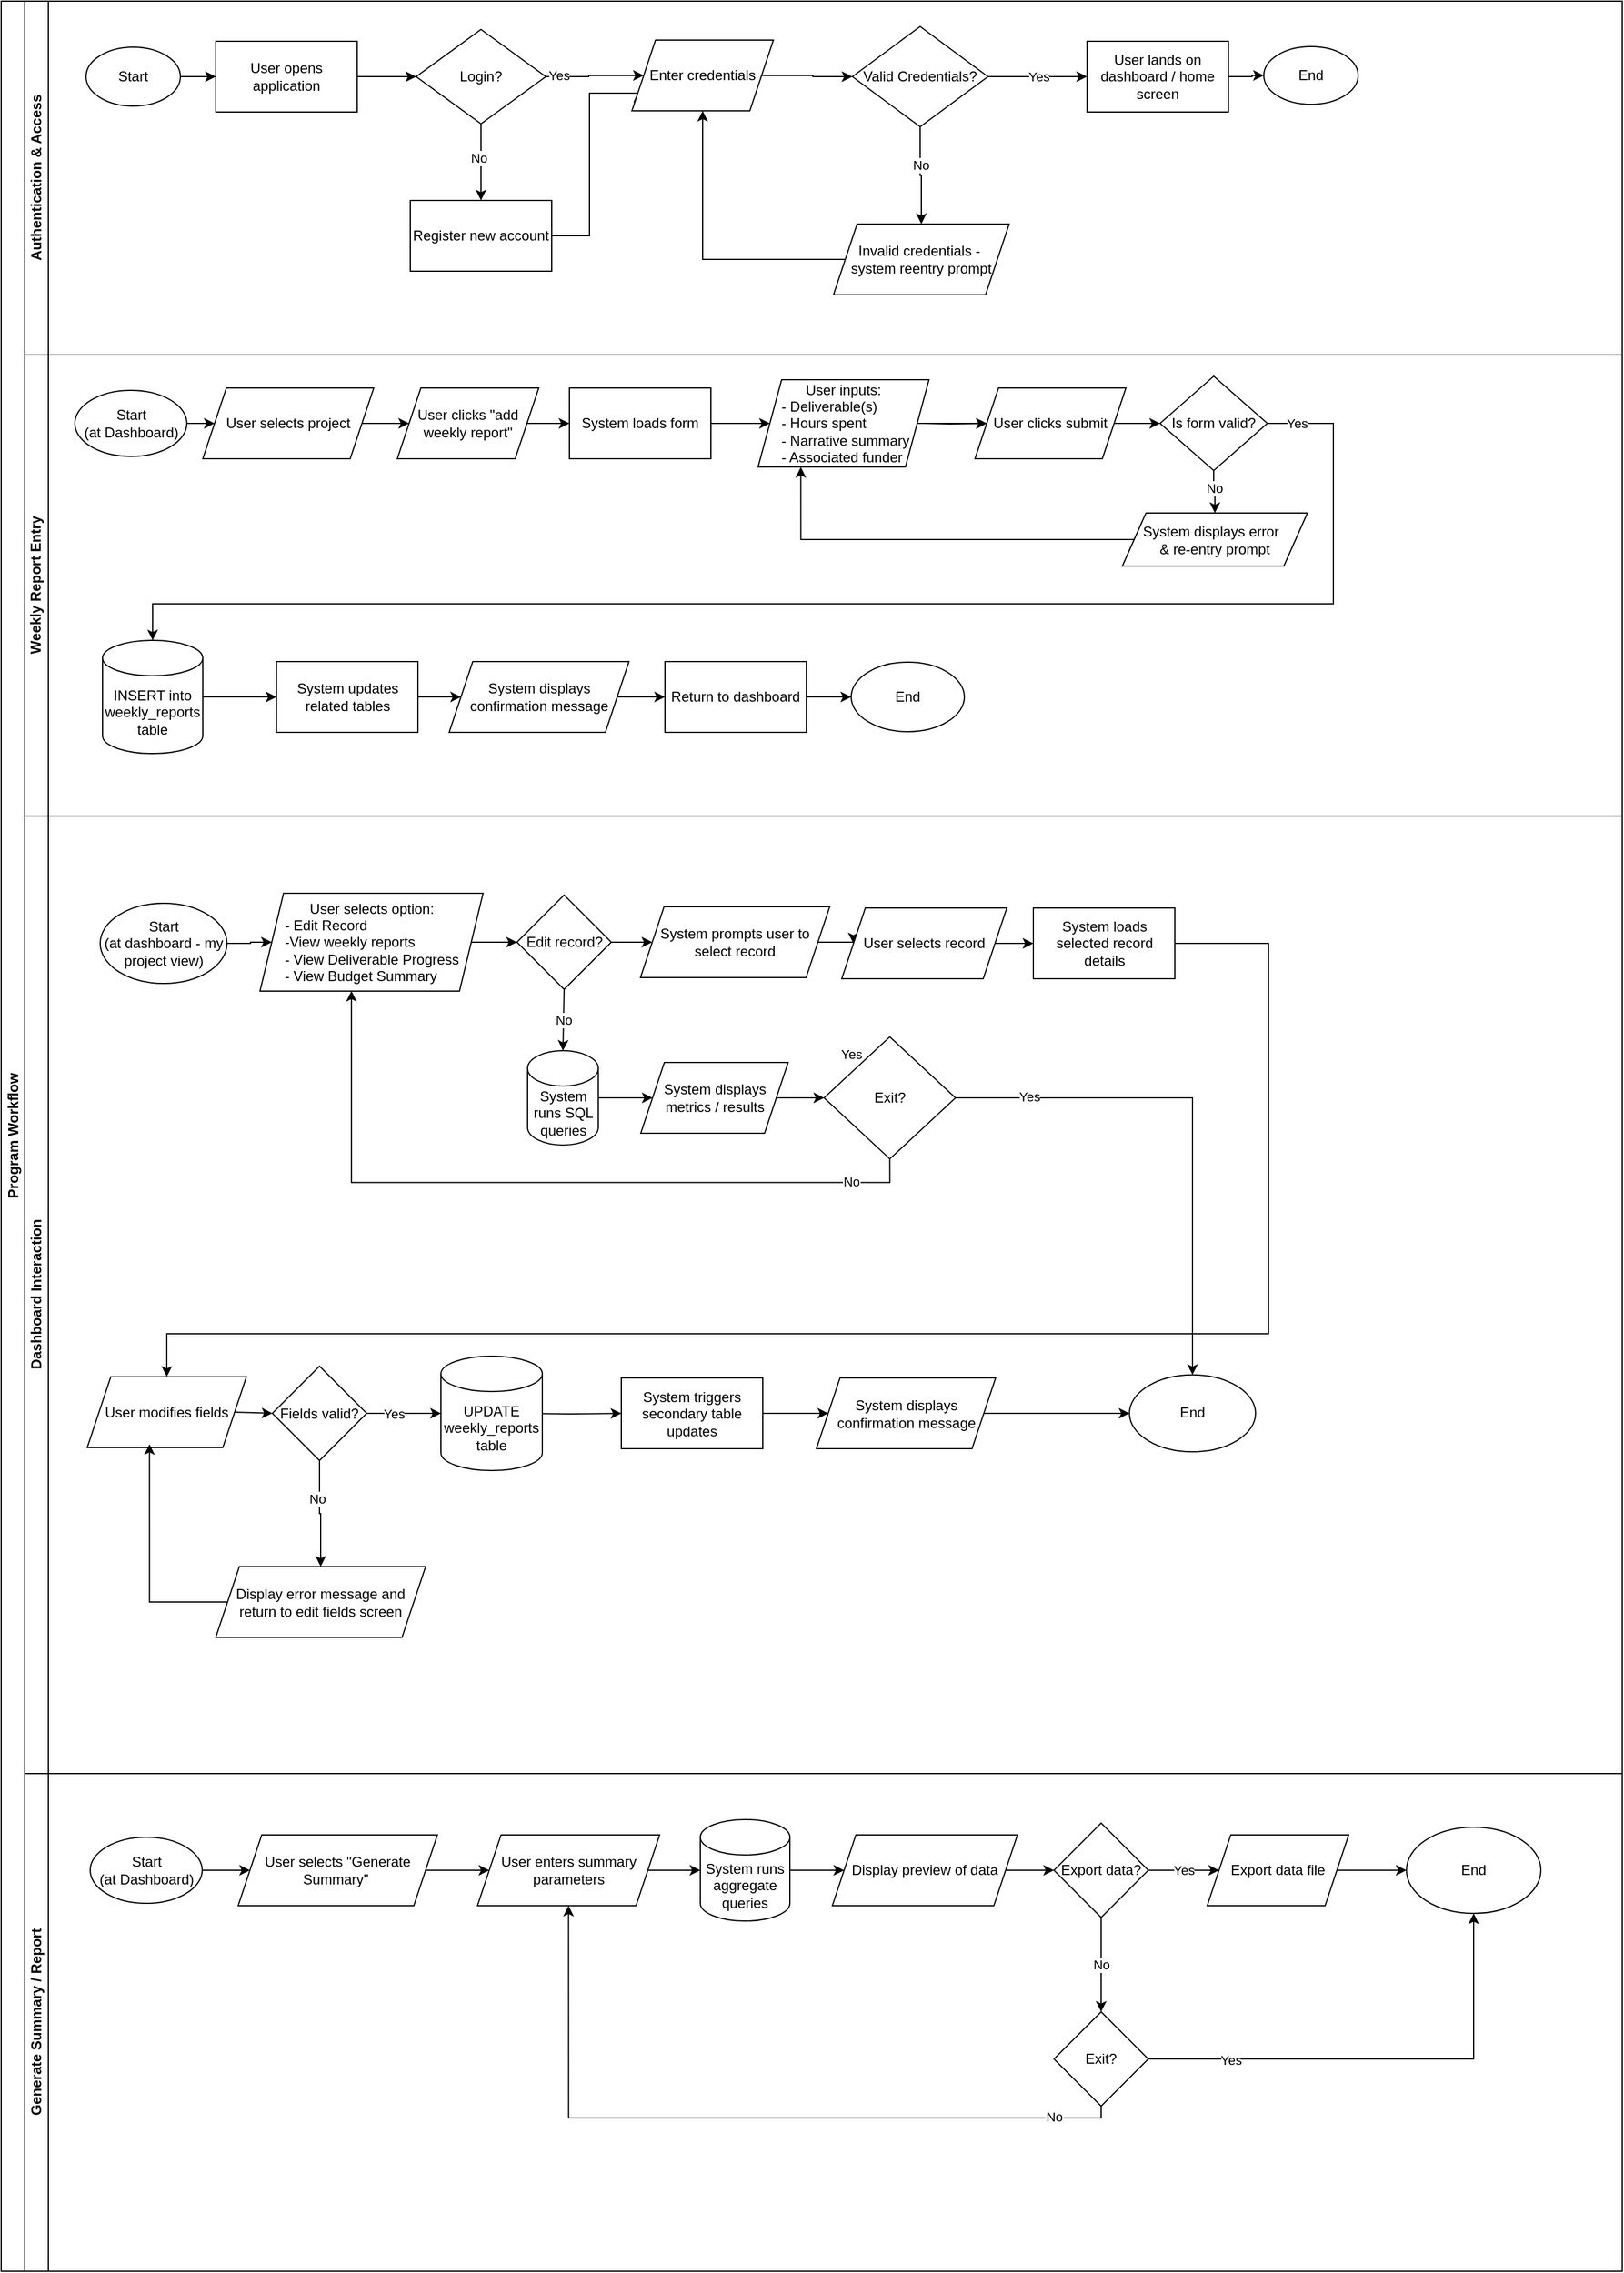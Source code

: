 <mxfile version="28.2.7">
  <diagram name="Page-1" id="74e2e168-ea6b-b213-b513-2b3c1d86103e">
    <mxGraphModel grid="0" page="0" gridSize="10" guides="1" tooltips="1" connect="1" arrows="1" fold="1" pageScale="1" pageWidth="1100" pageHeight="850" background="none" math="0" shadow="0">
      <root>
        <mxCell id="0" />
        <mxCell id="1" parent="0" />
        <mxCell id="f1sgb6Pg4Vq6_ZcBjjM3-3" value="" style="edgeStyle=orthogonalEdgeStyle;rounded=0;orthogonalLoop=1;jettySize=auto;html=1;" edge="1" parent="1" source="f1sgb6Pg4Vq6_ZcBjjM3-1" target="f1sgb6Pg4Vq6_ZcBjjM3-2">
          <mxGeometry relative="1" as="geometry" />
        </mxCell>
        <mxCell id="f1sgb6Pg4Vq6_ZcBjjM3-1" value="Start" style="ellipse;whiteSpace=wrap;html=1;" vertex="1" parent="1">
          <mxGeometry y="-770" width="80" height="50" as="geometry" />
        </mxCell>
        <mxCell id="f1sgb6Pg4Vq6_ZcBjjM3-5" value="" style="edgeStyle=orthogonalEdgeStyle;rounded=0;orthogonalLoop=1;jettySize=auto;html=1;" edge="1" parent="1" source="f1sgb6Pg4Vq6_ZcBjjM3-2" target="f1sgb6Pg4Vq6_ZcBjjM3-4">
          <mxGeometry relative="1" as="geometry" />
        </mxCell>
        <mxCell id="f1sgb6Pg4Vq6_ZcBjjM3-2" value="User opens application" style="whiteSpace=wrap;html=1;" vertex="1" parent="1">
          <mxGeometry x="110" y="-775" width="120" height="60" as="geometry" />
        </mxCell>
        <mxCell id="f1sgb6Pg4Vq6_ZcBjjM3-7" value="" style="edgeStyle=orthogonalEdgeStyle;rounded=0;orthogonalLoop=1;jettySize=auto;html=1;entryX=0;entryY=0.5;entryDx=0;entryDy=0;" edge="1" parent="1" source="f1sgb6Pg4Vq6_ZcBjjM3-4" target="f1sgb6Pg4Vq6_ZcBjjM3-67">
          <mxGeometry relative="1" as="geometry">
            <mxPoint x="480" y="-745.0" as="targetPoint" />
          </mxGeometry>
        </mxCell>
        <mxCell id="f1sgb6Pg4Vq6_ZcBjjM3-11" value="Yes" style="edgeLabel;html=1;align=center;verticalAlign=middle;resizable=0;points=[];" connectable="0" vertex="1" parent="f1sgb6Pg4Vq6_ZcBjjM3-7">
          <mxGeometry x="-0.097" relative="1" as="geometry">
            <mxPoint x="-26" as="offset" />
          </mxGeometry>
        </mxCell>
        <mxCell id="f1sgb6Pg4Vq6_ZcBjjM3-9" value="" style="edgeStyle=orthogonalEdgeStyle;rounded=0;orthogonalLoop=1;jettySize=auto;html=1;" edge="1" parent="1" source="f1sgb6Pg4Vq6_ZcBjjM3-4" target="f1sgb6Pg4Vq6_ZcBjjM3-8">
          <mxGeometry relative="1" as="geometry" />
        </mxCell>
        <mxCell id="f1sgb6Pg4Vq6_ZcBjjM3-10" value="No" style="edgeLabel;html=1;align=center;verticalAlign=middle;resizable=0;points=[];" connectable="0" vertex="1" parent="f1sgb6Pg4Vq6_ZcBjjM3-9">
          <mxGeometry x="-0.101" y="-2" relative="1" as="geometry">
            <mxPoint as="offset" />
          </mxGeometry>
        </mxCell>
        <mxCell id="f1sgb6Pg4Vq6_ZcBjjM3-4" value="Login?" style="rhombus;whiteSpace=wrap;html=1;" vertex="1" parent="1">
          <mxGeometry x="280" y="-785" width="110" height="80" as="geometry" />
        </mxCell>
        <mxCell id="f1sgb6Pg4Vq6_ZcBjjM3-15" value="" style="edgeStyle=orthogonalEdgeStyle;rounded=0;orthogonalLoop=1;jettySize=auto;html=1;exitX=1;exitY=0.5;exitDx=0;exitDy=0;" edge="1" parent="1" source="f1sgb6Pg4Vq6_ZcBjjM3-67" target="f1sgb6Pg4Vq6_ZcBjjM3-14">
          <mxGeometry relative="1" as="geometry">
            <mxPoint x="600" y="-745.0" as="sourcePoint" />
          </mxGeometry>
        </mxCell>
        <mxCell id="f1sgb6Pg4Vq6_ZcBjjM3-8" value="Register new account" style="whiteSpace=wrap;html=1;" vertex="1" parent="1">
          <mxGeometry x="275" y="-640" width="120" height="60" as="geometry" />
        </mxCell>
        <mxCell id="f1sgb6Pg4Vq6_ZcBjjM3-20" value="" style="edgeStyle=orthogonalEdgeStyle;rounded=0;orthogonalLoop=1;jettySize=auto;html=1;exitX=0.5;exitY=1;exitDx=0;exitDy=0;" edge="1" parent="1" source="f1sgb6Pg4Vq6_ZcBjjM3-14" target="f1sgb6Pg4Vq6_ZcBjjM3-19">
          <mxGeometry relative="1" as="geometry">
            <mxPoint x="740" y="-690" as="sourcePoint" />
            <Array as="points" />
          </mxGeometry>
        </mxCell>
        <mxCell id="f1sgb6Pg4Vq6_ZcBjjM3-22" value="No" style="edgeLabel;html=1;align=center;verticalAlign=middle;resizable=0;points=[];" connectable="0" vertex="1" parent="f1sgb6Pg4Vq6_ZcBjjM3-20">
          <mxGeometry x="-0.048" y="1" relative="1" as="geometry">
            <mxPoint x="-1" y="-7" as="offset" />
          </mxGeometry>
        </mxCell>
        <mxCell id="f1sgb6Pg4Vq6_ZcBjjM3-24" value="" style="edgeStyle=orthogonalEdgeStyle;rounded=0;orthogonalLoop=1;jettySize=auto;html=1;" edge="1" parent="1" source="f1sgb6Pg4Vq6_ZcBjjM3-14" target="f1sgb6Pg4Vq6_ZcBjjM3-16">
          <mxGeometry relative="1" as="geometry" />
        </mxCell>
        <mxCell id="f1sgb6Pg4Vq6_ZcBjjM3-25" value="Yes" style="edgeLabel;html=1;align=center;verticalAlign=middle;resizable=0;points=[];" connectable="0" vertex="1" parent="f1sgb6Pg4Vq6_ZcBjjM3-24">
          <mxGeometry x="0.016" relative="1" as="geometry">
            <mxPoint as="offset" />
          </mxGeometry>
        </mxCell>
        <mxCell id="f1sgb6Pg4Vq6_ZcBjjM3-14" value="Valid Credentials?" style="rhombus;whiteSpace=wrap;html=1;" vertex="1" parent="1">
          <mxGeometry x="650" y="-787.5" width="115" height="85" as="geometry" />
        </mxCell>
        <mxCell id="f1sgb6Pg4Vq6_ZcBjjM3-73" value="" style="edgeStyle=orthogonalEdgeStyle;rounded=0;orthogonalLoop=1;jettySize=auto;html=1;" edge="1" parent="1" source="f1sgb6Pg4Vq6_ZcBjjM3-16" target="f1sgb6Pg4Vq6_ZcBjjM3-72">
          <mxGeometry relative="1" as="geometry" />
        </mxCell>
        <mxCell id="f1sgb6Pg4Vq6_ZcBjjM3-16" value="User lands on dashboard / home screen" style="whiteSpace=wrap;html=1;" vertex="1" parent="1">
          <mxGeometry x="849" y="-775" width="120" height="60" as="geometry" />
        </mxCell>
        <mxCell id="f1sgb6Pg4Vq6_ZcBjjM3-19" value="Invalid credentials -&amp;nbsp;&lt;div&gt;system reentry prompt&lt;/div&gt;" style="whiteSpace=wrap;html=1;shape=parallelogram;perimeter=parallelogramPerimeter;fixedSize=1;" vertex="1" parent="1">
          <mxGeometry x="634" y="-620" width="149" height="60" as="geometry" />
        </mxCell>
        <mxCell id="f1sgb6Pg4Vq6_ZcBjjM3-21" value="" style="endArrow=classic;html=1;rounded=0;exitX=0;exitY=0.5;exitDx=0;exitDy=0;edgeStyle=orthogonalEdgeStyle;entryX=0.5;entryY=1;entryDx=0;entryDy=0;" edge="1" parent="1" source="f1sgb6Pg4Vq6_ZcBjjM3-19" target="f1sgb6Pg4Vq6_ZcBjjM3-67">
          <mxGeometry width="50" height="50" relative="1" as="geometry">
            <mxPoint x="590" y="-620" as="sourcePoint" />
            <mxPoint x="503" y="-695" as="targetPoint" />
          </mxGeometry>
        </mxCell>
        <mxCell id="f1sgb6Pg4Vq6_ZcBjjM3-23" value="" style="endArrow=classic;html=1;rounded=0;exitX=1;exitY=0.5;exitDx=0;exitDy=0;edgeStyle=orthogonalEdgeStyle;entryX=0;entryY=0.75;entryDx=0;entryDy=0;" edge="1" parent="1" source="f1sgb6Pg4Vq6_ZcBjjM3-8" target="f1sgb6Pg4Vq6_ZcBjjM3-67">
          <mxGeometry width="50" height="50" relative="1" as="geometry">
            <mxPoint x="520" y="-570" as="sourcePoint" />
            <mxPoint x="498" y="-673" as="targetPoint" />
            <Array as="points">
              <mxPoint x="427" y="-610" />
              <mxPoint x="427" y="-731" />
            </Array>
          </mxGeometry>
        </mxCell>
        <mxCell id="f1sgb6Pg4Vq6_ZcBjjM3-27" value="Program Workflow" style="swimlane;childLayout=stackLayout;resizeParent=1;resizeParentMax=0;horizontal=0;startSize=20;horizontalStack=0;html=1;" vertex="1" parent="1">
          <mxGeometry x="-72" y="-809" width="1375" height="1925" as="geometry" />
        </mxCell>
        <mxCell id="f1sgb6Pg4Vq6_ZcBjjM3-28" value="Authentication &amp;amp; Access" style="swimlane;startSize=20;horizontal=0;html=1;" vertex="1" parent="f1sgb6Pg4Vq6_ZcBjjM3-27">
          <mxGeometry x="20" width="1355" height="300" as="geometry" />
        </mxCell>
        <mxCell id="f1sgb6Pg4Vq6_ZcBjjM3-67" value="Enter credentials" style="shape=parallelogram;perimeter=parallelogramPerimeter;whiteSpace=wrap;html=1;fixedSize=1;" vertex="1" parent="f1sgb6Pg4Vq6_ZcBjjM3-28">
          <mxGeometry x="515" y="33" width="120" height="60" as="geometry" />
        </mxCell>
        <mxCell id="f1sgb6Pg4Vq6_ZcBjjM3-72" value="End" style="ellipse;whiteSpace=wrap;html=1;" vertex="1" parent="f1sgb6Pg4Vq6_ZcBjjM3-28">
          <mxGeometry x="1051" y="38.5" width="80" height="49" as="geometry" />
        </mxCell>
        <mxCell id="f1sgb6Pg4Vq6_ZcBjjM3-29" value="Weekly Report Entry" style="swimlane;startSize=20;horizontal=0;html=1;" vertex="1" parent="f1sgb6Pg4Vq6_ZcBjjM3-27">
          <mxGeometry x="20" y="300" width="1355" height="391" as="geometry" />
        </mxCell>
        <mxCell id="f1sgb6Pg4Vq6_ZcBjjM3-35" value="" style="edgeStyle=orthogonalEdgeStyle;rounded=0;orthogonalLoop=1;jettySize=auto;html=1;" edge="1" parent="f1sgb6Pg4Vq6_ZcBjjM3-29" source="f1sgb6Pg4Vq6_ZcBjjM3-33" target="f1sgb6Pg4Vq6_ZcBjjM3-34">
          <mxGeometry relative="1" as="geometry" />
        </mxCell>
        <mxCell id="f1sgb6Pg4Vq6_ZcBjjM3-33" value="Start&lt;div&gt;(at Dashboard)&lt;/div&gt;" style="ellipse;whiteSpace=wrap;html=1;" vertex="1" parent="f1sgb6Pg4Vq6_ZcBjjM3-29">
          <mxGeometry x="42.5" y="30" width="95" height="56" as="geometry" />
        </mxCell>
        <mxCell id="f1sgb6Pg4Vq6_ZcBjjM3-37" value="" style="edgeStyle=orthogonalEdgeStyle;rounded=0;orthogonalLoop=1;jettySize=auto;html=1;" edge="1" parent="f1sgb6Pg4Vq6_ZcBjjM3-29" source="f1sgb6Pg4Vq6_ZcBjjM3-34" target="f1sgb6Pg4Vq6_ZcBjjM3-36">
          <mxGeometry relative="1" as="geometry" />
        </mxCell>
        <mxCell id="f1sgb6Pg4Vq6_ZcBjjM3-34" value="User selects project" style="whiteSpace=wrap;html=1;shape=parallelogram;perimeter=parallelogramPerimeter;fixedSize=1;" vertex="1" parent="f1sgb6Pg4Vq6_ZcBjjM3-29">
          <mxGeometry x="151" y="28" width="145" height="60" as="geometry" />
        </mxCell>
        <mxCell id="f1sgb6Pg4Vq6_ZcBjjM3-43" value="" style="edgeStyle=orthogonalEdgeStyle;rounded=0;orthogonalLoop=1;jettySize=auto;html=1;" edge="1" parent="f1sgb6Pg4Vq6_ZcBjjM3-29" source="f1sgb6Pg4Vq6_ZcBjjM3-36" target="f1sgb6Pg4Vq6_ZcBjjM3-42">
          <mxGeometry relative="1" as="geometry" />
        </mxCell>
        <mxCell id="f1sgb6Pg4Vq6_ZcBjjM3-36" value="User clicks &quot;add weekly report&quot;" style="whiteSpace=wrap;html=1;shape=parallelogram;perimeter=parallelogramPerimeter;fixedSize=1;" vertex="1" parent="f1sgb6Pg4Vq6_ZcBjjM3-29">
          <mxGeometry x="316" y="28" width="120" height="60" as="geometry" />
        </mxCell>
        <mxCell id="f1sgb6Pg4Vq6_ZcBjjM3-45" value="" style="edgeStyle=orthogonalEdgeStyle;rounded=0;orthogonalLoop=1;jettySize=auto;html=1;entryX=0;entryY=0.5;entryDx=0;entryDy=0;" edge="1" parent="f1sgb6Pg4Vq6_ZcBjjM3-29" source="f1sgb6Pg4Vq6_ZcBjjM3-42" target="f1sgb6Pg4Vq6_ZcBjjM3-48">
          <mxGeometry relative="1" as="geometry">
            <mxPoint x="601" y="148" as="targetPoint" />
          </mxGeometry>
        </mxCell>
        <mxCell id="f1sgb6Pg4Vq6_ZcBjjM3-42" value="System loads form" style="whiteSpace=wrap;html=1;" vertex="1" parent="f1sgb6Pg4Vq6_ZcBjjM3-29">
          <mxGeometry x="462" y="28" width="120" height="60" as="geometry" />
        </mxCell>
        <mxCell id="f1sgb6Pg4Vq6_ZcBjjM3-47" value="" style="edgeStyle=orthogonalEdgeStyle;rounded=0;orthogonalLoop=1;jettySize=auto;html=1;" edge="1" parent="f1sgb6Pg4Vq6_ZcBjjM3-29" target="f1sgb6Pg4Vq6_ZcBjjM3-46">
          <mxGeometry relative="1" as="geometry">
            <mxPoint x="763" y="58" as="sourcePoint" />
          </mxGeometry>
        </mxCell>
        <mxCell id="f1sgb6Pg4Vq6_ZcBjjM3-52" value="" style="edgeStyle=orthogonalEdgeStyle;rounded=0;orthogonalLoop=1;jettySize=auto;html=1;" edge="1" parent="f1sgb6Pg4Vq6_ZcBjjM3-29" source="f1sgb6Pg4Vq6_ZcBjjM3-46" target="f1sgb6Pg4Vq6_ZcBjjM3-51">
          <mxGeometry relative="1" as="geometry" />
        </mxCell>
        <mxCell id="f1sgb6Pg4Vq6_ZcBjjM3-46" value="User clicks submit" style="whiteSpace=wrap;html=1;align=center;shape=parallelogram;perimeter=parallelogramPerimeter;fixedSize=1;" vertex="1" parent="f1sgb6Pg4Vq6_ZcBjjM3-29">
          <mxGeometry x="806" y="28" width="128" height="60" as="geometry" />
        </mxCell>
        <mxCell id="f1sgb6Pg4Vq6_ZcBjjM3-50" value="" style="edgeStyle=orthogonalEdgeStyle;rounded=0;orthogonalLoop=1;jettySize=auto;html=1;" edge="1" parent="f1sgb6Pg4Vq6_ZcBjjM3-29" source="f1sgb6Pg4Vq6_ZcBjjM3-48" target="f1sgb6Pg4Vq6_ZcBjjM3-46">
          <mxGeometry relative="1" as="geometry" />
        </mxCell>
        <mxCell id="f1sgb6Pg4Vq6_ZcBjjM3-48" value="&lt;div&gt;&lt;span style=&quot;background-color: transparent; color: light-dark(rgb(0, 0, 0), rgb(255, 255, 255));&quot;&gt;User inputs:&lt;/span&gt;&lt;/div&gt;&lt;div style=&quot;text-align: left;&quot;&gt;&amp;nbsp;- Deliverable(s)&lt;/div&gt;&lt;div style=&quot;text-align: left;&quot;&gt;&amp;nbsp;- Hours spent&lt;/div&gt;&lt;div style=&quot;text-align: left;&quot;&gt;&amp;nbsp;- Narrative summary&lt;/div&gt;&lt;div style=&quot;text-align: left;&quot;&gt;&amp;nbsp;- Associated funder&lt;/div&gt;" style="shape=parallelogram;perimeter=parallelogramPerimeter;whiteSpace=wrap;html=1;fixedSize=1;" vertex="1" parent="f1sgb6Pg4Vq6_ZcBjjM3-29">
          <mxGeometry x="622" y="21" width="145" height="74" as="geometry" />
        </mxCell>
        <mxCell id="f1sgb6Pg4Vq6_ZcBjjM3-54" value="" style="edgeStyle=orthogonalEdgeStyle;rounded=0;orthogonalLoop=1;jettySize=auto;html=1;exitX=1;exitY=0.5;exitDx=0;exitDy=0;entryX=0.5;entryY=0;entryDx=0;entryDy=0;entryPerimeter=0;" edge="1" parent="f1sgb6Pg4Vq6_ZcBjjM3-29" source="f1sgb6Pg4Vq6_ZcBjjM3-51" target="f1sgb6Pg4Vq6_ZcBjjM3-61">
          <mxGeometry relative="1" as="geometry">
            <mxPoint x="1057.0" y="92" as="sourcePoint" />
            <mxPoint x="137" y="223" as="targetPoint" />
            <Array as="points">
              <mxPoint x="1110" y="58" />
              <mxPoint x="1110" y="211" />
              <mxPoint x="109" y="211" />
            </Array>
          </mxGeometry>
        </mxCell>
        <mxCell id="f1sgb6Pg4Vq6_ZcBjjM3-55" value="Yes" style="edgeLabel;html=1;align=center;verticalAlign=middle;resizable=0;points=[];" connectable="0" vertex="1" parent="f1sgb6Pg4Vq6_ZcBjjM3-54">
          <mxGeometry x="-0.97" relative="1" as="geometry">
            <mxPoint x="6" as="offset" />
          </mxGeometry>
        </mxCell>
        <mxCell id="f1sgb6Pg4Vq6_ZcBjjM3-57" value="No" style="edgeStyle=orthogonalEdgeStyle;rounded=0;orthogonalLoop=1;jettySize=auto;html=1;" edge="1" parent="f1sgb6Pg4Vq6_ZcBjjM3-29" source="f1sgb6Pg4Vq6_ZcBjjM3-51" target="f1sgb6Pg4Vq6_ZcBjjM3-56">
          <mxGeometry x="-0.279" relative="1" as="geometry">
            <mxPoint y="1" as="offset" />
          </mxGeometry>
        </mxCell>
        <mxCell id="f1sgb6Pg4Vq6_ZcBjjM3-51" value="Is form valid?" style="rhombus;whiteSpace=wrap;html=1;" vertex="1" parent="f1sgb6Pg4Vq6_ZcBjjM3-29">
          <mxGeometry x="963" y="18" width="91" height="80" as="geometry" />
        </mxCell>
        <mxCell id="f1sgb6Pg4Vq6_ZcBjjM3-56" value="&lt;div style=&quot;&quot;&gt;&lt;span style=&quot;background-color: transparent; color: light-dark(rgb(0, 0, 0), rgb(255, 255, 255));&quot;&gt;System displays error&amp;nbsp;&amp;nbsp;&lt;/span&gt;&lt;/div&gt;&lt;div style=&quot;&quot;&gt;&amp;amp; re-entry prompt&lt;/div&gt;" style="whiteSpace=wrap;html=1;shape=parallelogram;perimeter=parallelogramPerimeter;fixedSize=1;align=center;" vertex="1" parent="f1sgb6Pg4Vq6_ZcBjjM3-29">
          <mxGeometry x="931" y="134" width="157" height="45" as="geometry" />
        </mxCell>
        <mxCell id="f1sgb6Pg4Vq6_ZcBjjM3-59" value="" style="endArrow=classic;html=1;rounded=0;edgeStyle=orthogonalEdgeStyle;entryX=0.25;entryY=1;entryDx=0;entryDy=0;exitX=0;exitY=0.5;exitDx=0;exitDy=0;" edge="1" parent="f1sgb6Pg4Vq6_ZcBjjM3-29" source="f1sgb6Pg4Vq6_ZcBjjM3-56" target="f1sgb6Pg4Vq6_ZcBjjM3-48">
          <mxGeometry width="50" height="50" relative="1" as="geometry">
            <mxPoint x="689" y="170" as="sourcePoint" />
            <mxPoint x="739" y="120" as="targetPoint" />
          </mxGeometry>
        </mxCell>
        <mxCell id="f1sgb6Pg4Vq6_ZcBjjM3-63" value="" style="edgeStyle=orthogonalEdgeStyle;rounded=0;orthogonalLoop=1;jettySize=auto;html=1;" edge="1" parent="f1sgb6Pg4Vq6_ZcBjjM3-29" source="f1sgb6Pg4Vq6_ZcBjjM3-61" target="f1sgb6Pg4Vq6_ZcBjjM3-62">
          <mxGeometry relative="1" as="geometry" />
        </mxCell>
        <mxCell id="f1sgb6Pg4Vq6_ZcBjjM3-61" value="INSERT into weekly_reports table" style="shape=cylinder3;whiteSpace=wrap;html=1;boundedLbl=1;backgroundOutline=1;size=15;" vertex="1" parent="f1sgb6Pg4Vq6_ZcBjjM3-29">
          <mxGeometry x="66" y="242" width="85" height="96" as="geometry" />
        </mxCell>
        <mxCell id="f1sgb6Pg4Vq6_ZcBjjM3-66" value="" style="edgeStyle=orthogonalEdgeStyle;rounded=0;orthogonalLoop=1;jettySize=auto;html=1;" edge="1" parent="f1sgb6Pg4Vq6_ZcBjjM3-29" source="f1sgb6Pg4Vq6_ZcBjjM3-62" target="f1sgb6Pg4Vq6_ZcBjjM3-65">
          <mxGeometry relative="1" as="geometry" />
        </mxCell>
        <mxCell id="f1sgb6Pg4Vq6_ZcBjjM3-62" value="System updates related tables" style="whiteSpace=wrap;html=1;" vertex="1" parent="f1sgb6Pg4Vq6_ZcBjjM3-29">
          <mxGeometry x="213.5" y="260" width="120" height="60" as="geometry" />
        </mxCell>
        <mxCell id="f1sgb6Pg4Vq6_ZcBjjM3-75" value="" style="edgeStyle=orthogonalEdgeStyle;rounded=0;orthogonalLoop=1;jettySize=auto;html=1;" edge="1" parent="f1sgb6Pg4Vq6_ZcBjjM3-29" source="f1sgb6Pg4Vq6_ZcBjjM3-65" target="f1sgb6Pg4Vq6_ZcBjjM3-74">
          <mxGeometry relative="1" as="geometry" />
        </mxCell>
        <mxCell id="f1sgb6Pg4Vq6_ZcBjjM3-65" value="System displays confirmation message" style="shape=parallelogram;perimeter=parallelogramPerimeter;whiteSpace=wrap;html=1;fixedSize=1;" vertex="1" parent="f1sgb6Pg4Vq6_ZcBjjM3-29">
          <mxGeometry x="360" y="260" width="152.5" height="60" as="geometry" />
        </mxCell>
        <mxCell id="f1sgb6Pg4Vq6_ZcBjjM3-77" value="" style="edgeStyle=orthogonalEdgeStyle;rounded=0;orthogonalLoop=1;jettySize=auto;html=1;" edge="1" parent="f1sgb6Pg4Vq6_ZcBjjM3-29" source="f1sgb6Pg4Vq6_ZcBjjM3-74" target="f1sgb6Pg4Vq6_ZcBjjM3-76">
          <mxGeometry relative="1" as="geometry" />
        </mxCell>
        <mxCell id="f1sgb6Pg4Vq6_ZcBjjM3-74" value="Return to dashboard" style="whiteSpace=wrap;html=1;" vertex="1" parent="f1sgb6Pg4Vq6_ZcBjjM3-29">
          <mxGeometry x="543" y="260" width="120" height="60" as="geometry" />
        </mxCell>
        <mxCell id="f1sgb6Pg4Vq6_ZcBjjM3-76" value="End" style="whiteSpace=wrap;html=1;shape=ellipse;perimeter=ellipsePerimeter;" vertex="1" parent="f1sgb6Pg4Vq6_ZcBjjM3-29">
          <mxGeometry x="701" y="260.5" width="96" height="59" as="geometry" />
        </mxCell>
        <mxCell id="cDPyT4MzXzX4fcG6GiPI-3" value="Dashboard Interaction" style="swimlane;startSize=20;horizontal=0;html=1;" vertex="1" parent="f1sgb6Pg4Vq6_ZcBjjM3-27">
          <mxGeometry x="20" y="691" width="1355" height="812" as="geometry" />
        </mxCell>
        <mxCell id="cDPyT4MzXzX4fcG6GiPI-6" value="" style="edgeStyle=orthogonalEdgeStyle;rounded=0;orthogonalLoop=1;jettySize=auto;html=1;" edge="1" parent="cDPyT4MzXzX4fcG6GiPI-3" source="cDPyT4MzXzX4fcG6GiPI-4" target="cDPyT4MzXzX4fcG6GiPI-5">
          <mxGeometry relative="1" as="geometry" />
        </mxCell>
        <mxCell id="cDPyT4MzXzX4fcG6GiPI-4" value="Start&lt;div&gt;(at dashboard - my project view)&lt;/div&gt;" style="ellipse;whiteSpace=wrap;html=1;" vertex="1" parent="cDPyT4MzXzX4fcG6GiPI-3">
          <mxGeometry x="64" y="74" width="107.5" height="68" as="geometry" />
        </mxCell>
        <mxCell id="cDPyT4MzXzX4fcG6GiPI-14" value="" style="edgeStyle=orthogonalEdgeStyle;rounded=0;orthogonalLoop=1;jettySize=auto;html=1;" edge="1" parent="cDPyT4MzXzX4fcG6GiPI-3" source="cDPyT4MzXzX4fcG6GiPI-5" target="cDPyT4MzXzX4fcG6GiPI-12">
          <mxGeometry relative="1" as="geometry" />
        </mxCell>
        <mxCell id="cDPyT4MzXzX4fcG6GiPI-5" value="&lt;div style=&quot;&quot;&gt;&lt;span style=&quot;background-color: transparent; color: light-dark(rgb(0, 0, 0), rgb(255, 255, 255));&quot;&gt;User selects option:&lt;/span&gt;&lt;/div&gt;&lt;div style=&quot;text-align: left;&quot;&gt;&lt;span style=&quot;background-color: transparent; color: light-dark(rgb(0, 0, 0), rgb(255, 255, 255));&quot;&gt;- Edit Record&lt;/span&gt;&lt;/div&gt;&lt;div style=&quot;text-align: left;&quot;&gt;&lt;span style=&quot;background-color: transparent; color: light-dark(rgb(0, 0, 0), rgb(255, 255, 255));&quot;&gt;-View weekly reports&lt;/span&gt;&lt;/div&gt;&lt;div style=&quot;text-align: left;&quot;&gt;- View Deliverable Progress&lt;/div&gt;&lt;div style=&quot;text-align: left;&quot;&gt;- View Budget Summary&lt;/div&gt;" style="shape=parallelogram;perimeter=parallelogramPerimeter;whiteSpace=wrap;html=1;fixedSize=1;align=center;" vertex="1" parent="cDPyT4MzXzX4fcG6GiPI-3">
          <mxGeometry x="199.5" y="65.5" width="189.25" height="83" as="geometry" />
        </mxCell>
        <mxCell id="cDPyT4MzXzX4fcG6GiPI-10" value="" style="edgeStyle=orthogonalEdgeStyle;rounded=0;orthogonalLoop=1;jettySize=auto;html=1;" edge="1" parent="cDPyT4MzXzX4fcG6GiPI-3" source="cDPyT4MzXzX4fcG6GiPI-7" target="cDPyT4MzXzX4fcG6GiPI-9">
          <mxGeometry relative="1" as="geometry" />
        </mxCell>
        <mxCell id="cDPyT4MzXzX4fcG6GiPI-7" value="System runs SQL queries" style="shape=cylinder3;whiteSpace=wrap;html=1;boundedLbl=1;backgroundOutline=1;size=15;" vertex="1" parent="cDPyT4MzXzX4fcG6GiPI-3">
          <mxGeometry x="426.5" y="199" width="60" height="80" as="geometry" />
        </mxCell>
        <mxCell id="cDPyT4MzXzX4fcG6GiPI-16" value="" style="edgeStyle=orthogonalEdgeStyle;rounded=0;orthogonalLoop=1;jettySize=auto;html=1;" edge="1" parent="cDPyT4MzXzX4fcG6GiPI-3" source="cDPyT4MzXzX4fcG6GiPI-9" target="cDPyT4MzXzX4fcG6GiPI-15">
          <mxGeometry relative="1" as="geometry" />
        </mxCell>
        <mxCell id="cDPyT4MzXzX4fcG6GiPI-9" value="System displays metrics / results" style="whiteSpace=wrap;html=1;shape=parallelogram;perimeter=parallelogramPerimeter;fixedSize=1;" vertex="1" parent="cDPyT4MzXzX4fcG6GiPI-3">
          <mxGeometry x="522.5" y="209" width="125" height="60" as="geometry" />
        </mxCell>
        <mxCell id="cDPyT4MzXzX4fcG6GiPI-25" value="" style="edgeStyle=orthogonalEdgeStyle;rounded=0;orthogonalLoop=1;jettySize=auto;html=1;" edge="1" parent="cDPyT4MzXzX4fcG6GiPI-3" source="cDPyT4MzXzX4fcG6GiPI-12" target="cDPyT4MzXzX4fcG6GiPI-24">
          <mxGeometry relative="1" as="geometry" />
        </mxCell>
        <mxCell id="cDPyT4MzXzX4fcG6GiPI-12" value="Edit record?" style="rhombus;whiteSpace=wrap;html=1;" vertex="1" parent="cDPyT4MzXzX4fcG6GiPI-3">
          <mxGeometry x="417.5" y="67" width="80" height="80" as="geometry" />
        </mxCell>
        <mxCell id="cDPyT4MzXzX4fcG6GiPI-13" value="No" style="endArrow=classic;html=1;rounded=0;exitX=0.5;exitY=1;exitDx=0;exitDy=0;entryX=0.5;entryY=0;entryDx=0;entryDy=0;entryPerimeter=0;" edge="1" parent="cDPyT4MzXzX4fcG6GiPI-3" source="cDPyT4MzXzX4fcG6GiPI-12" target="cDPyT4MzXzX4fcG6GiPI-7">
          <mxGeometry width="50" height="50" relative="1" as="geometry">
            <mxPoint x="289.5" y="253" as="sourcePoint" />
            <mxPoint x="339.5" y="203" as="targetPoint" />
          </mxGeometry>
        </mxCell>
        <mxCell id="cDPyT4MzXzX4fcG6GiPI-18" value="" style="edgeStyle=orthogonalEdgeStyle;rounded=0;orthogonalLoop=1;jettySize=auto;html=1;exitX=1;exitY=0.5;exitDx=0;exitDy=0;entryX=0.5;entryY=0;entryDx=0;entryDy=0;" edge="1" parent="cDPyT4MzXzX4fcG6GiPI-3" source="cDPyT4MzXzX4fcG6GiPI-15" target="cDPyT4MzXzX4fcG6GiPI-20">
          <mxGeometry relative="1" as="geometry">
            <mxPoint x="259" y="168" as="targetPoint" />
          </mxGeometry>
        </mxCell>
        <mxCell id="cDPyT4MzXzX4fcG6GiPI-23" value="Yes" style="edgeLabel;html=1;align=center;verticalAlign=middle;resizable=0;points=[];" connectable="0" vertex="1" parent="cDPyT4MzXzX4fcG6GiPI-18">
          <mxGeometry x="-0.67" relative="1" as="geometry">
            <mxPoint x="-161" y="-37" as="offset" />
          </mxGeometry>
        </mxCell>
        <mxCell id="cDPyT4MzXzX4fcG6GiPI-69" value="Yes" style="edgeLabel;html=1;align=center;verticalAlign=middle;resizable=0;points=[];" connectable="0" vertex="1" parent="cDPyT4MzXzX4fcG6GiPI-18">
          <mxGeometry x="-0.719" y="1" relative="1" as="geometry">
            <mxPoint x="1" as="offset" />
          </mxGeometry>
        </mxCell>
        <mxCell id="cDPyT4MzXzX4fcG6GiPI-21" value="" style="edgeStyle=orthogonalEdgeStyle;rounded=0;orthogonalLoop=1;jettySize=auto;html=1;exitX=0.5;exitY=1;exitDx=0;exitDy=0;entryX=0.41;entryY=0.997;entryDx=0;entryDy=0;entryPerimeter=0;" edge="1" parent="cDPyT4MzXzX4fcG6GiPI-3" source="cDPyT4MzXzX4fcG6GiPI-15" target="cDPyT4MzXzX4fcG6GiPI-5">
          <mxGeometry relative="1" as="geometry">
            <mxPoint x="752" y="312" as="sourcePoint" />
            <mxPoint x="1215" y="452" as="targetPoint" />
          </mxGeometry>
        </mxCell>
        <mxCell id="cDPyT4MzXzX4fcG6GiPI-22" value="No" style="edgeLabel;html=1;align=center;verticalAlign=middle;resizable=0;points=[];" connectable="0" vertex="1" parent="cDPyT4MzXzX4fcG6GiPI-21">
          <mxGeometry x="-0.838" y="-1" relative="1" as="geometry">
            <mxPoint x="-1" as="offset" />
          </mxGeometry>
        </mxCell>
        <mxCell id="cDPyT4MzXzX4fcG6GiPI-15" value="Exit?" style="rhombus;whiteSpace=wrap;html=1;" vertex="1" parent="cDPyT4MzXzX4fcG6GiPI-3">
          <mxGeometry x="678" y="187.25" width="111.5" height="103.5" as="geometry" />
        </mxCell>
        <mxCell id="cDPyT4MzXzX4fcG6GiPI-20" value="End" style="ellipse;whiteSpace=wrap;html=1;" vertex="1" parent="cDPyT4MzXzX4fcG6GiPI-3">
          <mxGeometry x="937" y="473.87" width="107" height="65.25" as="geometry" />
        </mxCell>
        <mxCell id="cDPyT4MzXzX4fcG6GiPI-27" value="" style="edgeStyle=orthogonalEdgeStyle;rounded=0;orthogonalLoop=1;jettySize=auto;html=1;entryX=0;entryY=0.5;entryDx=0;entryDy=0;" edge="1" parent="cDPyT4MzXzX4fcG6GiPI-3" source="cDPyT4MzXzX4fcG6GiPI-24" target="cDPyT4MzXzX4fcG6GiPI-26">
          <mxGeometry relative="1" as="geometry" />
        </mxCell>
        <mxCell id="cDPyT4MzXzX4fcG6GiPI-24" value="System prompts user to select record" style="whiteSpace=wrap;html=1;shape=parallelogram;perimeter=parallelogramPerimeter;fixedSize=1;" vertex="1" parent="cDPyT4MzXzX4fcG6GiPI-3">
          <mxGeometry x="522.25" y="77" width="160.5" height="60" as="geometry" />
        </mxCell>
        <mxCell id="cDPyT4MzXzX4fcG6GiPI-29" value="" style="edgeStyle=orthogonalEdgeStyle;rounded=0;orthogonalLoop=1;jettySize=auto;html=1;" edge="1" parent="cDPyT4MzXzX4fcG6GiPI-3" source="cDPyT4MzXzX4fcG6GiPI-26" target="cDPyT4MzXzX4fcG6GiPI-28">
          <mxGeometry relative="1" as="geometry" />
        </mxCell>
        <mxCell id="cDPyT4MzXzX4fcG6GiPI-26" value="User selects record" style="whiteSpace=wrap;html=1;shape=parallelogram;perimeter=parallelogramPerimeter;fixedSize=1;" vertex="1" parent="cDPyT4MzXzX4fcG6GiPI-3">
          <mxGeometry x="693" y="78" width="140" height="60" as="geometry" />
        </mxCell>
        <mxCell id="cDPyT4MzXzX4fcG6GiPI-31" value="" style="edgeStyle=orthogonalEdgeStyle;rounded=0;orthogonalLoop=1;jettySize=auto;html=1;entryX=0.5;entryY=0;entryDx=0;entryDy=0;" edge="1" parent="cDPyT4MzXzX4fcG6GiPI-3" source="cDPyT4MzXzX4fcG6GiPI-28" target="cDPyT4MzXzX4fcG6GiPI-30">
          <mxGeometry relative="1" as="geometry">
            <mxPoint x="109" y="453" as="targetPoint" />
            <Array as="points">
              <mxPoint x="1055" y="108" />
              <mxPoint x="1055" y="439" />
              <mxPoint x="121" y="439" />
            </Array>
          </mxGeometry>
        </mxCell>
        <mxCell id="cDPyT4MzXzX4fcG6GiPI-28" value="System loads selected record details" style="whiteSpace=wrap;html=1;" vertex="1" parent="cDPyT4MzXzX4fcG6GiPI-3">
          <mxGeometry x="855.5" y="78" width="120" height="60" as="geometry" />
        </mxCell>
        <mxCell id="cDPyT4MzXzX4fcG6GiPI-30" value="User modifies fields" style="shape=parallelogram;perimeter=parallelogramPerimeter;whiteSpace=wrap;html=1;fixedSize=1;" vertex="1" parent="cDPyT4MzXzX4fcG6GiPI-3">
          <mxGeometry x="53" y="475.5" width="135" height="60" as="geometry" />
        </mxCell>
        <mxCell id="cDPyT4MzXzX4fcG6GiPI-34" value="" style="edgeStyle=orthogonalEdgeStyle;rounded=0;orthogonalLoop=1;jettySize=auto;html=1;entryX=0;entryY=0.5;entryDx=0;entryDy=0;entryPerimeter=0;" edge="1" parent="cDPyT4MzXzX4fcG6GiPI-3" source="cDPyT4MzXzX4fcG6GiPI-32" target="cDPyT4MzXzX4fcG6GiPI-35">
          <mxGeometry relative="1" as="geometry">
            <mxPoint x="333" y="507" as="targetPoint" />
          </mxGeometry>
        </mxCell>
        <mxCell id="cDPyT4MzXzX4fcG6GiPI-37" value="Yes" style="edgeLabel;html=1;align=center;verticalAlign=middle;resizable=0;points=[];" connectable="0" vertex="1" parent="cDPyT4MzXzX4fcG6GiPI-34">
          <mxGeometry x="-0.276" relative="1" as="geometry">
            <mxPoint as="offset" />
          </mxGeometry>
        </mxCell>
        <mxCell id="cDPyT4MzXzX4fcG6GiPI-39" value="" style="edgeStyle=orthogonalEdgeStyle;rounded=0;orthogonalLoop=1;jettySize=auto;html=1;" edge="1" parent="cDPyT4MzXzX4fcG6GiPI-3" source="cDPyT4MzXzX4fcG6GiPI-32" target="cDPyT4MzXzX4fcG6GiPI-38">
          <mxGeometry relative="1" as="geometry" />
        </mxCell>
        <mxCell id="cDPyT4MzXzX4fcG6GiPI-46" value="No" style="edgeLabel;html=1;align=center;verticalAlign=middle;resizable=0;points=[];" connectable="0" vertex="1" parent="cDPyT4MzXzX4fcG6GiPI-39">
          <mxGeometry x="-0.283" y="-2" relative="1" as="geometry">
            <mxPoint as="offset" />
          </mxGeometry>
        </mxCell>
        <mxCell id="cDPyT4MzXzX4fcG6GiPI-32" value="Fields valid?" style="rhombus;whiteSpace=wrap;html=1;" vertex="1" parent="cDPyT4MzXzX4fcG6GiPI-3">
          <mxGeometry x="210" y="466.5" width="80" height="80" as="geometry" />
        </mxCell>
        <mxCell id="cDPyT4MzXzX4fcG6GiPI-42" value="" style="edgeStyle=orthogonalEdgeStyle;rounded=0;orthogonalLoop=1;jettySize=auto;html=1;" edge="1" parent="cDPyT4MzXzX4fcG6GiPI-3" target="cDPyT4MzXzX4fcG6GiPI-41">
          <mxGeometry relative="1" as="geometry">
            <mxPoint x="417.0" y="506.5" as="sourcePoint" />
          </mxGeometry>
        </mxCell>
        <mxCell id="cDPyT4MzXzX4fcG6GiPI-35" value="UPDATE weekly_reports table" style="shape=cylinder3;whiteSpace=wrap;html=1;boundedLbl=1;backgroundOutline=1;size=15;" vertex="1" parent="cDPyT4MzXzX4fcG6GiPI-3">
          <mxGeometry x="353" y="458" width="86" height="97" as="geometry" />
        </mxCell>
        <mxCell id="cDPyT4MzXzX4fcG6GiPI-36" value="" style="endArrow=classic;html=1;rounded=0;exitX=1;exitY=0.5;exitDx=0;exitDy=0;entryX=0;entryY=0.5;entryDx=0;entryDy=0;" edge="1" parent="cDPyT4MzXzX4fcG6GiPI-3" source="cDPyT4MzXzX4fcG6GiPI-30" target="cDPyT4MzXzX4fcG6GiPI-32">
          <mxGeometry width="50" height="50" relative="1" as="geometry">
            <mxPoint x="240" y="633.5" as="sourcePoint" />
            <mxPoint x="290" y="583.5" as="targetPoint" />
          </mxGeometry>
        </mxCell>
        <mxCell id="cDPyT4MzXzX4fcG6GiPI-38" value="Display error message and return to edit fields screen" style="shape=parallelogram;perimeter=parallelogramPerimeter;whiteSpace=wrap;html=1;fixedSize=1;" vertex="1" parent="cDPyT4MzXzX4fcG6GiPI-3">
          <mxGeometry x="162" y="636.5" width="178" height="60" as="geometry" />
        </mxCell>
        <mxCell id="cDPyT4MzXzX4fcG6GiPI-40" value="" style="endArrow=classic;html=1;rounded=0;exitX=0;exitY=0.5;exitDx=0;exitDy=0;entryX=0.391;entryY=0.952;entryDx=0;entryDy=0;entryPerimeter=0;edgeStyle=orthogonalEdgeStyle;" edge="1" parent="cDPyT4MzXzX4fcG6GiPI-3" source="cDPyT4MzXzX4fcG6GiPI-38" target="cDPyT4MzXzX4fcG6GiPI-30">
          <mxGeometry width="50" height="50" relative="1" as="geometry">
            <mxPoint x="157" y="618.5" as="sourcePoint" />
            <mxPoint x="207" y="568.5" as="targetPoint" />
            <Array as="points">
              <mxPoint x="106" y="666.5" />
            </Array>
          </mxGeometry>
        </mxCell>
        <mxCell id="cDPyT4MzXzX4fcG6GiPI-44" value="" style="edgeStyle=orthogonalEdgeStyle;rounded=0;orthogonalLoop=1;jettySize=auto;html=1;" edge="1" parent="cDPyT4MzXzX4fcG6GiPI-3" source="cDPyT4MzXzX4fcG6GiPI-41" target="cDPyT4MzXzX4fcG6GiPI-43">
          <mxGeometry relative="1" as="geometry" />
        </mxCell>
        <mxCell id="cDPyT4MzXzX4fcG6GiPI-41" value="System triggers secondary table updates" style="whiteSpace=wrap;html=1;" vertex="1" parent="cDPyT4MzXzX4fcG6GiPI-3">
          <mxGeometry x="506" y="476.5" width="120" height="60" as="geometry" />
        </mxCell>
        <mxCell id="cDPyT4MzXzX4fcG6GiPI-43" value="System displays confirmation message" style="shape=parallelogram;perimeter=parallelogramPerimeter;whiteSpace=wrap;html=1;fixedSize=1;" vertex="1" parent="cDPyT4MzXzX4fcG6GiPI-3">
          <mxGeometry x="671.5" y="476.5" width="152" height="60" as="geometry" />
        </mxCell>
        <mxCell id="cDPyT4MzXzX4fcG6GiPI-45" value="" style="endArrow=classic;html=1;rounded=0;exitX=1;exitY=0.5;exitDx=0;exitDy=0;entryX=0;entryY=0.5;entryDx=0;entryDy=0;edgeStyle=orthogonalEdgeStyle;" edge="1" parent="cDPyT4MzXzX4fcG6GiPI-3" source="cDPyT4MzXzX4fcG6GiPI-43" target="cDPyT4MzXzX4fcG6GiPI-20">
          <mxGeometry width="50" height="50" relative="1" as="geometry">
            <mxPoint x="883" y="599" as="sourcePoint" />
            <mxPoint x="933" y="549" as="targetPoint" />
          </mxGeometry>
        </mxCell>
        <mxCell id="f1sgb6Pg4Vq6_ZcBjjM3-30" value="Generate Summary / Report" style="swimlane;startSize=20;horizontal=0;html=1;" vertex="1" parent="f1sgb6Pg4Vq6_ZcBjjM3-27">
          <mxGeometry x="20" y="1503" width="1355" height="422" as="geometry" />
        </mxCell>
        <mxCell id="cDPyT4MzXzX4fcG6GiPI-49" value="" style="edgeStyle=orthogonalEdgeStyle;rounded=0;orthogonalLoop=1;jettySize=auto;html=1;" edge="1" parent="f1sgb6Pg4Vq6_ZcBjjM3-30" source="cDPyT4MzXzX4fcG6GiPI-47" target="cDPyT4MzXzX4fcG6GiPI-48">
          <mxGeometry relative="1" as="geometry" />
        </mxCell>
        <mxCell id="cDPyT4MzXzX4fcG6GiPI-47" value="Start&lt;div&gt;(at Dashboard)&lt;/div&gt;" style="ellipse;whiteSpace=wrap;html=1;" vertex="1" parent="f1sgb6Pg4Vq6_ZcBjjM3-30">
          <mxGeometry x="55.5" y="54" width="95" height="56" as="geometry" />
        </mxCell>
        <mxCell id="cDPyT4MzXzX4fcG6GiPI-51" value="" style="edgeStyle=orthogonalEdgeStyle;rounded=0;orthogonalLoop=1;jettySize=auto;html=1;" edge="1" parent="f1sgb6Pg4Vq6_ZcBjjM3-30" source="cDPyT4MzXzX4fcG6GiPI-48" target="cDPyT4MzXzX4fcG6GiPI-50">
          <mxGeometry relative="1" as="geometry" />
        </mxCell>
        <mxCell id="cDPyT4MzXzX4fcG6GiPI-48" value="User selects &quot;Generate Summary&quot;&amp;nbsp;" style="shape=parallelogram;perimeter=parallelogramPerimeter;whiteSpace=wrap;html=1;fixedSize=1;" vertex="1" parent="f1sgb6Pg4Vq6_ZcBjjM3-30">
          <mxGeometry x="181" y="52" width="169" height="60" as="geometry" />
        </mxCell>
        <mxCell id="cDPyT4MzXzX4fcG6GiPI-53" value="" style="edgeStyle=orthogonalEdgeStyle;rounded=0;orthogonalLoop=1;jettySize=auto;html=1;" edge="1" parent="f1sgb6Pg4Vq6_ZcBjjM3-30" source="cDPyT4MzXzX4fcG6GiPI-50" target="cDPyT4MzXzX4fcG6GiPI-52">
          <mxGeometry relative="1" as="geometry" />
        </mxCell>
        <mxCell id="cDPyT4MzXzX4fcG6GiPI-50" value="User enters summary parameters" style="shape=parallelogram;perimeter=parallelogramPerimeter;whiteSpace=wrap;html=1;fixedSize=1;" vertex="1" parent="f1sgb6Pg4Vq6_ZcBjjM3-30">
          <mxGeometry x="384" y="52" width="154.5" height="60" as="geometry" />
        </mxCell>
        <mxCell id="cDPyT4MzXzX4fcG6GiPI-55" value="" style="edgeStyle=orthogonalEdgeStyle;rounded=0;orthogonalLoop=1;jettySize=auto;html=1;" edge="1" parent="f1sgb6Pg4Vq6_ZcBjjM3-30" source="cDPyT4MzXzX4fcG6GiPI-52" target="cDPyT4MzXzX4fcG6GiPI-54">
          <mxGeometry relative="1" as="geometry" />
        </mxCell>
        <mxCell id="cDPyT4MzXzX4fcG6GiPI-52" value="System runs aggregate queries" style="shape=cylinder3;whiteSpace=wrap;html=1;boundedLbl=1;backgroundOutline=1;size=15;" vertex="1" parent="f1sgb6Pg4Vq6_ZcBjjM3-30">
          <mxGeometry x="573" y="39" width="76" height="86" as="geometry" />
        </mxCell>
        <mxCell id="cDPyT4MzXzX4fcG6GiPI-62" value="" style="edgeStyle=orthogonalEdgeStyle;rounded=0;orthogonalLoop=1;jettySize=auto;html=1;" edge="1" parent="f1sgb6Pg4Vq6_ZcBjjM3-30" source="cDPyT4MzXzX4fcG6GiPI-54" target="cDPyT4MzXzX4fcG6GiPI-57">
          <mxGeometry relative="1" as="geometry" />
        </mxCell>
        <mxCell id="cDPyT4MzXzX4fcG6GiPI-54" value="Display preview of data" style="shape=parallelogram;perimeter=parallelogramPerimeter;whiteSpace=wrap;html=1;fixedSize=1;" vertex="1" parent="f1sgb6Pg4Vq6_ZcBjjM3-30">
          <mxGeometry x="685" y="52" width="157" height="60" as="geometry" />
        </mxCell>
        <mxCell id="cDPyT4MzXzX4fcG6GiPI-59" value="Yes" style="edgeStyle=orthogonalEdgeStyle;rounded=0;orthogonalLoop=1;jettySize=auto;html=1;" edge="1" parent="f1sgb6Pg4Vq6_ZcBjjM3-30" source="cDPyT4MzXzX4fcG6GiPI-57" target="cDPyT4MzXzX4fcG6GiPI-58">
          <mxGeometry relative="1" as="geometry" />
        </mxCell>
        <mxCell id="cDPyT4MzXzX4fcG6GiPI-64" value="No" style="edgeStyle=orthogonalEdgeStyle;rounded=0;orthogonalLoop=1;jettySize=auto;html=1;" edge="1" parent="f1sgb6Pg4Vq6_ZcBjjM3-30" source="cDPyT4MzXzX4fcG6GiPI-57" target="cDPyT4MzXzX4fcG6GiPI-63">
          <mxGeometry relative="1" as="geometry" />
        </mxCell>
        <mxCell id="cDPyT4MzXzX4fcG6GiPI-57" value="Export data?" style="rhombus;whiteSpace=wrap;html=1;" vertex="1" parent="f1sgb6Pg4Vq6_ZcBjjM3-30">
          <mxGeometry x="873" y="42" width="80" height="80" as="geometry" />
        </mxCell>
        <mxCell id="cDPyT4MzXzX4fcG6GiPI-61" value="" style="edgeStyle=orthogonalEdgeStyle;rounded=0;orthogonalLoop=1;jettySize=auto;html=1;" edge="1" parent="f1sgb6Pg4Vq6_ZcBjjM3-30" source="cDPyT4MzXzX4fcG6GiPI-58" target="cDPyT4MzXzX4fcG6GiPI-60">
          <mxGeometry relative="1" as="geometry" />
        </mxCell>
        <mxCell id="cDPyT4MzXzX4fcG6GiPI-58" value="Export data file" style="shape=parallelogram;perimeter=parallelogramPerimeter;whiteSpace=wrap;html=1;fixedSize=1;" vertex="1" parent="f1sgb6Pg4Vq6_ZcBjjM3-30">
          <mxGeometry x="1003" y="52" width="120" height="60" as="geometry" />
        </mxCell>
        <mxCell id="cDPyT4MzXzX4fcG6GiPI-60" value="End" style="ellipse;whiteSpace=wrap;html=1;" vertex="1" parent="f1sgb6Pg4Vq6_ZcBjjM3-30">
          <mxGeometry x="1172" y="45.5" width="114" height="73" as="geometry" />
        </mxCell>
        <mxCell id="cDPyT4MzXzX4fcG6GiPI-63" value="Exit?" style="rhombus;whiteSpace=wrap;html=1;" vertex="1" parent="f1sgb6Pg4Vq6_ZcBjjM3-30">
          <mxGeometry x="873" y="202" width="80" height="80" as="geometry" />
        </mxCell>
        <mxCell id="cDPyT4MzXzX4fcG6GiPI-65" value="" style="endArrow=classic;html=1;rounded=0;exitX=1;exitY=0.5;exitDx=0;exitDy=0;entryX=0.5;entryY=1;entryDx=0;entryDy=0;edgeStyle=orthogonalEdgeStyle;" edge="1" parent="f1sgb6Pg4Vq6_ZcBjjM3-30" source="cDPyT4MzXzX4fcG6GiPI-63" target="cDPyT4MzXzX4fcG6GiPI-60">
          <mxGeometry width="50" height="50" relative="1" as="geometry">
            <mxPoint x="1054" y="260" as="sourcePoint" />
            <mxPoint x="1104" y="210" as="targetPoint" />
          </mxGeometry>
        </mxCell>
        <mxCell id="cDPyT4MzXzX4fcG6GiPI-66" value="Yes" style="edgeLabel;html=1;align=center;verticalAlign=middle;resizable=0;points=[];" connectable="0" vertex="1" parent="cDPyT4MzXzX4fcG6GiPI-65">
          <mxGeometry x="-0.651" y="-1" relative="1" as="geometry">
            <mxPoint as="offset" />
          </mxGeometry>
        </mxCell>
        <mxCell id="cDPyT4MzXzX4fcG6GiPI-67" value="" style="endArrow=classic;html=1;rounded=0;exitX=0.5;exitY=1;exitDx=0;exitDy=0;entryX=0.5;entryY=1;entryDx=0;entryDy=0;edgeStyle=orthogonalEdgeStyle;" edge="1" parent="f1sgb6Pg4Vq6_ZcBjjM3-30" source="cDPyT4MzXzX4fcG6GiPI-63" target="cDPyT4MzXzX4fcG6GiPI-50">
          <mxGeometry width="50" height="50" relative="1" as="geometry">
            <mxPoint x="775" y="353" as="sourcePoint" />
            <mxPoint x="825" y="303" as="targetPoint" />
          </mxGeometry>
        </mxCell>
        <mxCell id="cDPyT4MzXzX4fcG6GiPI-68" value="No" style="edgeLabel;html=1;align=center;verticalAlign=middle;resizable=0;points=[];" connectable="0" vertex="1" parent="cDPyT4MzXzX4fcG6GiPI-67">
          <mxGeometry x="-0.782" y="-3" relative="1" as="geometry">
            <mxPoint x="20" y="2" as="offset" />
          </mxGeometry>
        </mxCell>
      </root>
    </mxGraphModel>
  </diagram>
</mxfile>
